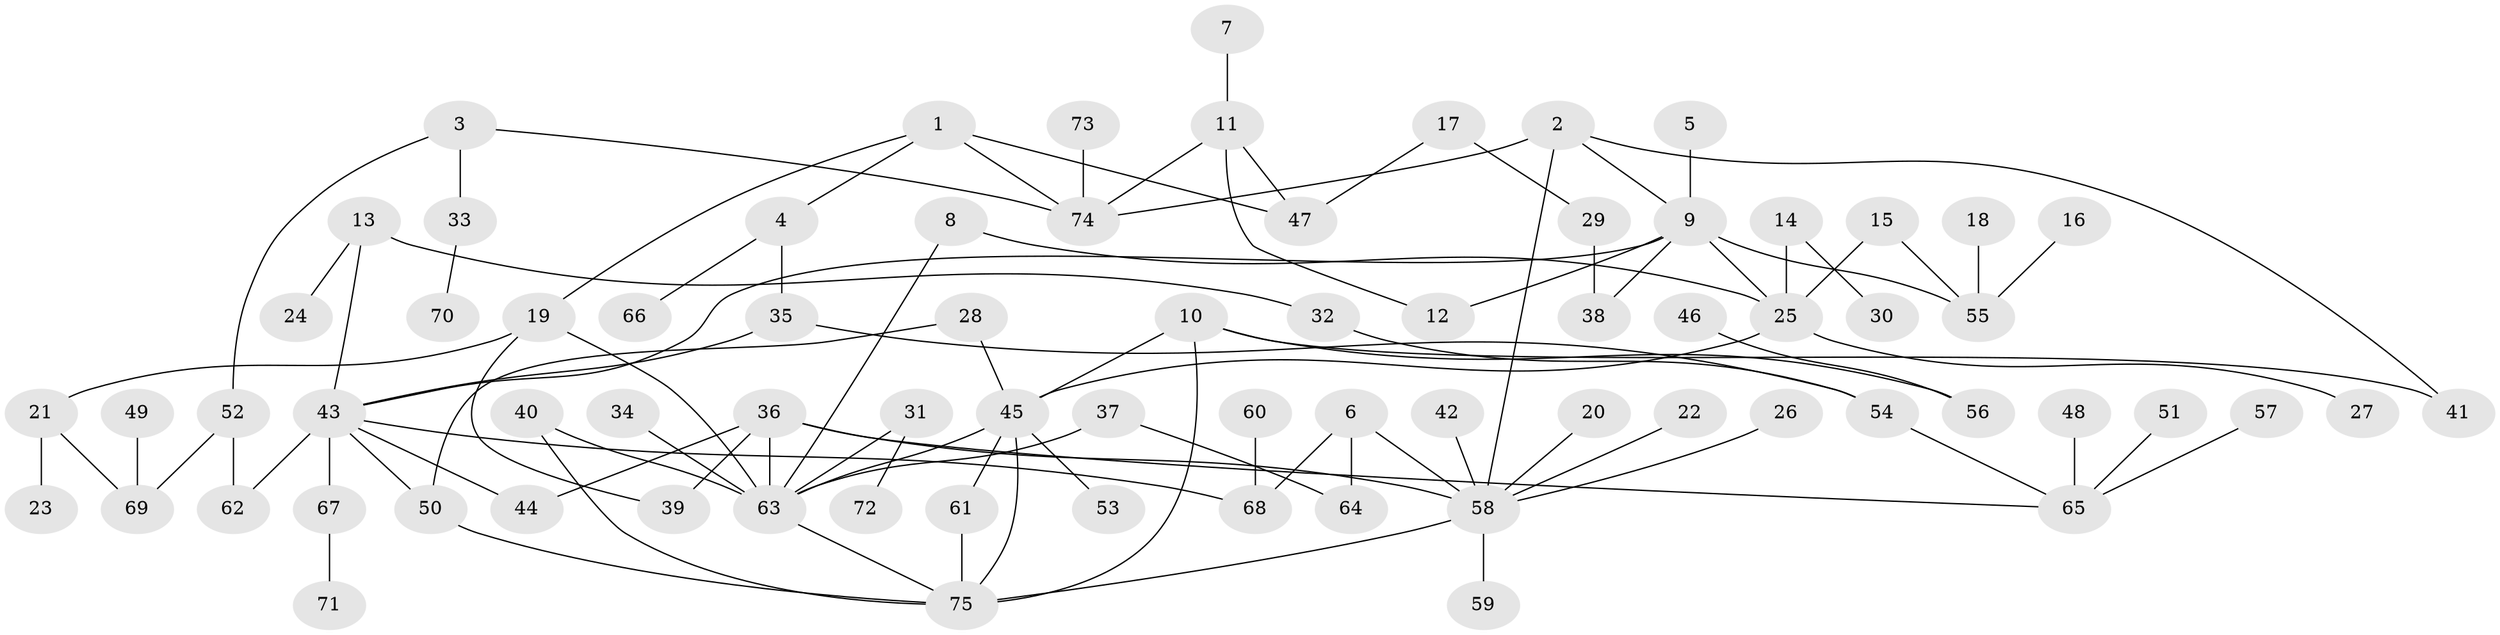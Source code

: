 // original degree distribution, {5: 0.040268456375838924, 4: 0.08053691275167785, 2: 0.3422818791946309, 7: 0.013422818791946308, 3: 0.1476510067114094, 10: 0.013422818791946308, 1: 0.348993288590604, 6: 0.006711409395973154, 8: 0.006711409395973154}
// Generated by graph-tools (version 1.1) at 2025/49/03/09/25 03:49:19]
// undirected, 75 vertices, 98 edges
graph export_dot {
graph [start="1"]
  node [color=gray90,style=filled];
  1;
  2;
  3;
  4;
  5;
  6;
  7;
  8;
  9;
  10;
  11;
  12;
  13;
  14;
  15;
  16;
  17;
  18;
  19;
  20;
  21;
  22;
  23;
  24;
  25;
  26;
  27;
  28;
  29;
  30;
  31;
  32;
  33;
  34;
  35;
  36;
  37;
  38;
  39;
  40;
  41;
  42;
  43;
  44;
  45;
  46;
  47;
  48;
  49;
  50;
  51;
  52;
  53;
  54;
  55;
  56;
  57;
  58;
  59;
  60;
  61;
  62;
  63;
  64;
  65;
  66;
  67;
  68;
  69;
  70;
  71;
  72;
  73;
  74;
  75;
  1 -- 4 [weight=1.0];
  1 -- 19 [weight=1.0];
  1 -- 47 [weight=1.0];
  1 -- 74 [weight=1.0];
  2 -- 9 [weight=1.0];
  2 -- 41 [weight=1.0];
  2 -- 58 [weight=1.0];
  2 -- 74 [weight=1.0];
  3 -- 33 [weight=1.0];
  3 -- 52 [weight=1.0];
  3 -- 74 [weight=1.0];
  4 -- 35 [weight=1.0];
  4 -- 66 [weight=1.0];
  5 -- 9 [weight=1.0];
  6 -- 58 [weight=1.0];
  6 -- 64 [weight=1.0];
  6 -- 68 [weight=1.0];
  7 -- 11 [weight=1.0];
  8 -- 25 [weight=1.0];
  8 -- 63 [weight=1.0];
  9 -- 12 [weight=1.0];
  9 -- 25 [weight=1.0];
  9 -- 38 [weight=1.0];
  9 -- 43 [weight=1.0];
  9 -- 55 [weight=1.0];
  10 -- 41 [weight=1.0];
  10 -- 45 [weight=1.0];
  10 -- 56 [weight=1.0];
  10 -- 75 [weight=1.0];
  11 -- 12 [weight=1.0];
  11 -- 47 [weight=1.0];
  11 -- 74 [weight=1.0];
  13 -- 24 [weight=1.0];
  13 -- 32 [weight=1.0];
  13 -- 43 [weight=1.0];
  14 -- 25 [weight=1.0];
  14 -- 30 [weight=1.0];
  15 -- 25 [weight=1.0];
  15 -- 55 [weight=1.0];
  16 -- 55 [weight=1.0];
  17 -- 29 [weight=1.0];
  17 -- 47 [weight=1.0];
  18 -- 55 [weight=1.0];
  19 -- 21 [weight=1.0];
  19 -- 39 [weight=1.0];
  19 -- 63 [weight=1.0];
  20 -- 58 [weight=1.0];
  21 -- 23 [weight=1.0];
  21 -- 69 [weight=1.0];
  22 -- 58 [weight=1.0];
  25 -- 27 [weight=1.0];
  25 -- 45 [weight=1.0];
  26 -- 58 [weight=1.0];
  28 -- 45 [weight=1.0];
  28 -- 50 [weight=1.0];
  29 -- 38 [weight=1.0];
  31 -- 63 [weight=1.0];
  31 -- 72 [weight=1.0];
  32 -- 54 [weight=1.0];
  33 -- 70 [weight=1.0];
  34 -- 63 [weight=1.0];
  35 -- 43 [weight=1.0];
  35 -- 54 [weight=1.0];
  36 -- 39 [weight=1.0];
  36 -- 44 [weight=1.0];
  36 -- 58 [weight=1.0];
  36 -- 63 [weight=1.0];
  36 -- 65 [weight=1.0];
  37 -- 63 [weight=1.0];
  37 -- 64 [weight=1.0];
  40 -- 63 [weight=1.0];
  40 -- 75 [weight=1.0];
  42 -- 58 [weight=1.0];
  43 -- 44 [weight=1.0];
  43 -- 50 [weight=1.0];
  43 -- 62 [weight=1.0];
  43 -- 67 [weight=1.0];
  43 -- 68 [weight=1.0];
  45 -- 53 [weight=1.0];
  45 -- 61 [weight=1.0];
  45 -- 63 [weight=1.0];
  45 -- 75 [weight=1.0];
  46 -- 56 [weight=1.0];
  48 -- 65 [weight=1.0];
  49 -- 69 [weight=1.0];
  50 -- 75 [weight=1.0];
  51 -- 65 [weight=1.0];
  52 -- 62 [weight=1.0];
  52 -- 69 [weight=1.0];
  54 -- 65 [weight=1.0];
  57 -- 65 [weight=1.0];
  58 -- 59 [weight=1.0];
  58 -- 75 [weight=1.0];
  60 -- 68 [weight=1.0];
  61 -- 75 [weight=1.0];
  63 -- 75 [weight=1.0];
  67 -- 71 [weight=1.0];
  73 -- 74 [weight=1.0];
}
